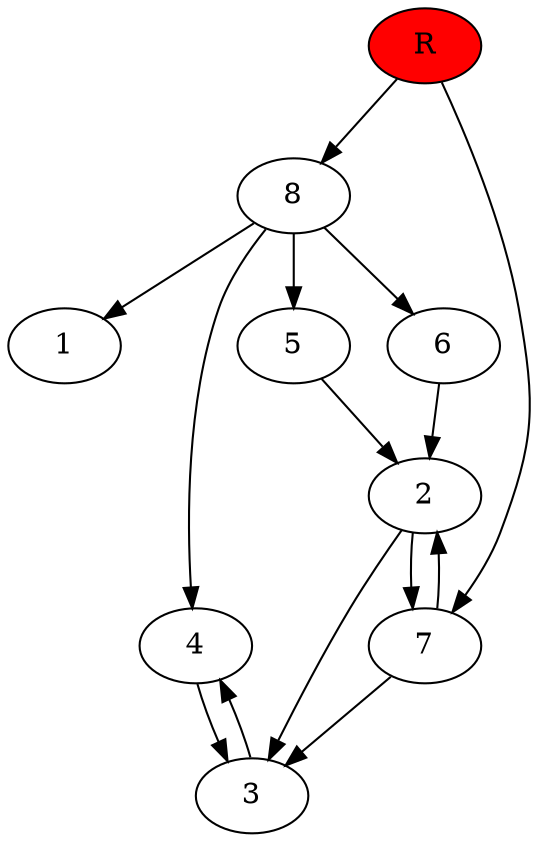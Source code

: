 digraph prb33864 {
	1
	2
	3
	4
	5
	6
	7
	8
	R [fillcolor="#ff0000" style=filled]
	2 -> 3
	2 -> 7
	3 -> 4
	4 -> 3
	5 -> 2
	6 -> 2
	7 -> 2
	7 -> 3
	8 -> 1
	8 -> 4
	8 -> 5
	8 -> 6
	R -> 7
	R -> 8
}
